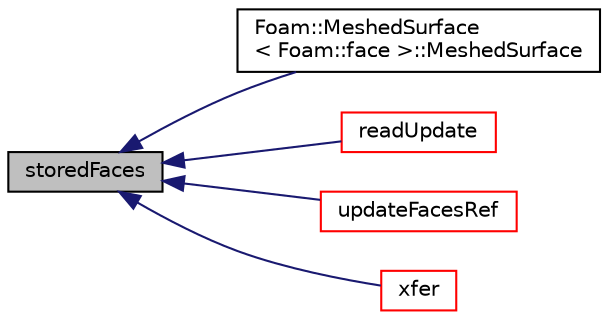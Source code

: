 digraph "storedFaces"
{
  bgcolor="transparent";
  edge [fontname="Helvetica",fontsize="10",labelfontname="Helvetica",labelfontsize="10"];
  node [fontname="Helvetica",fontsize="10",shape=record];
  rankdir="LR";
  Node405 [label="storedFaces",height=0.2,width=0.4,color="black", fillcolor="grey75", style="filled", fontcolor="black"];
  Node405 -> Node406 [dir="back",color="midnightblue",fontsize="10",style="solid",fontname="Helvetica"];
  Node406 [label="Foam::MeshedSurface\l\< Foam::face \>::MeshedSurface",height=0.2,width=0.4,color="black",URL="$a30833.html#a2b2295e07e7f52c2ad9aba66286932f7",tooltip="Construct from database. "];
  Node405 -> Node407 [dir="back",color="midnightblue",fontsize="10",style="solid",fontname="Helvetica"];
  Node407 [label="readUpdate",height=0.2,width=0.4,color="red",URL="$a30961.html#a6436833d758fa188b4d917096c7cea3f",tooltip="Update the mesh based on the mesh files saved in. "];
  Node405 -> Node411 [dir="back",color="midnightblue",fontsize="10",style="solid",fontname="Helvetica"];
  Node411 [label="updateFacesRef",height=0.2,width=0.4,color="red",URL="$a30961.html#af39711fff65cd9c05a11aa5725252dac",tooltip="Update references to storedFaces. "];
  Node405 -> Node416 [dir="back",color="midnightblue",fontsize="10",style="solid",fontname="Helvetica"];
  Node416 [label="xfer",height=0.2,width=0.4,color="red",URL="$a30961.html#a9f0696ea74b1f18dc449ad5491db7990",tooltip="Transfer contents to the Xfer container as a MeshedSurface. "];
}
